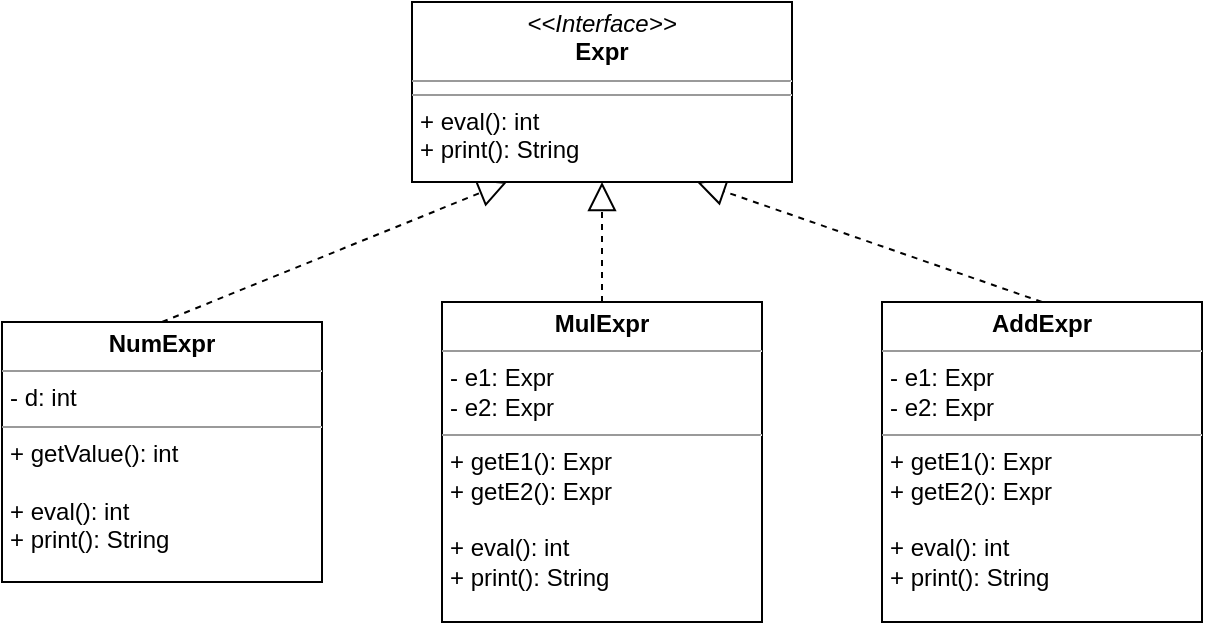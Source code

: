 <mxfile version="18.2.0" type="device"><diagram id="C5RBs43oDa-KdzZeNtuy" name="Page-1"><mxGraphModel dx="954" dy="790" grid="1" gridSize="10" guides="1" tooltips="1" connect="1" arrows="1" fold="1" page="1" pageScale="1" pageWidth="827" pageHeight="1169" math="0" shadow="0"><root><mxCell id="WIyWlLk6GJQsqaUBKTNV-0"/><mxCell id="WIyWlLk6GJQsqaUBKTNV-1" parent="WIyWlLk6GJQsqaUBKTNV-0"/><mxCell id="9lYDIDPUcdbJH0p4bTo9-1" value="&lt;p style=&quot;margin:0px;margin-top:4px;text-align:center;&quot;&gt;&lt;b&gt;NumExpr&lt;/b&gt;&lt;/p&gt;&lt;hr size=&quot;1&quot;&gt;&lt;p style=&quot;margin:0px;margin-left:4px;&quot;&gt;- d: int&lt;/p&gt;&lt;hr size=&quot;1&quot;&gt;&lt;p style=&quot;margin:0px;margin-left:4px;&quot;&gt;+ getValue(): int&lt;/p&gt;&lt;p style=&quot;margin:0px;margin-left:4px;&quot;&gt;&lt;br&gt;&lt;/p&gt;&lt;p style=&quot;margin:0px;margin-left:4px;&quot;&gt;+ eval(): int&lt;/p&gt;&lt;p style=&quot;margin:0px;margin-left:4px;&quot;&gt;+ print(): String&lt;/p&gt;" style="verticalAlign=top;align=left;overflow=fill;fontSize=12;fontFamily=Helvetica;html=1;" parent="WIyWlLk6GJQsqaUBKTNV-1" vertex="1"><mxGeometry x="80" y="260" width="160" height="130" as="geometry"/></mxCell><mxCell id="9lYDIDPUcdbJH0p4bTo9-3" value="&lt;p style=&quot;margin:0px;margin-top:4px;text-align:center;&quot;&gt;&lt;b&gt;MulExpr&lt;/b&gt;&lt;/p&gt;&lt;hr size=&quot;1&quot;&gt;&lt;p style=&quot;margin:0px;margin-left:4px;&quot;&gt;- e1: Expr&lt;/p&gt;&lt;p style=&quot;margin:0px;margin-left:4px;&quot;&gt;- e2: Expr&lt;br&gt;&lt;/p&gt;&lt;hr size=&quot;1&quot;&gt;&lt;p style=&quot;margin:0px;margin-left:4px;&quot;&gt;+ getE1(): Expr&lt;/p&gt;&lt;p style=&quot;margin:0px;margin-left:4px;&quot;&gt;+ getE2(): Expr&lt;/p&gt;&lt;p style=&quot;margin:0px;margin-left:4px;&quot;&gt;&lt;br&gt;&lt;/p&gt;&lt;p style=&quot;margin:0px;margin-left:4px;&quot;&gt;+ eval(): int&lt;/p&gt;&lt;p style=&quot;margin:0px;margin-left:4px;&quot;&gt;+ print(): String&lt;/p&gt;" style="verticalAlign=top;align=left;overflow=fill;fontSize=12;fontFamily=Helvetica;html=1;" parent="WIyWlLk6GJQsqaUBKTNV-1" vertex="1"><mxGeometry x="300" y="250" width="160" height="160" as="geometry"/></mxCell><mxCell id="9lYDIDPUcdbJH0p4bTo9-4" value="&lt;p style=&quot;margin:0px;margin-top:4px;text-align:center;&quot;&gt;&lt;b&gt;AddExpr&lt;/b&gt;&lt;/p&gt;&lt;hr size=&quot;1&quot;&gt;&lt;p style=&quot;margin:0px;margin-left:4px;&quot;&gt;- e1: Expr&lt;/p&gt;&lt;p style=&quot;margin:0px;margin-left:4px;&quot;&gt;- e2: Expr&lt;br&gt;&lt;/p&gt;&lt;hr size=&quot;1&quot;&gt;&lt;p style=&quot;margin:0px;margin-left:4px;&quot;&gt;+ getE1(): Expr&lt;/p&gt;&lt;p style=&quot;margin:0px;margin-left:4px;&quot;&gt;+ getE2(): Expr&lt;/p&gt;&lt;p style=&quot;margin:0px;margin-left:4px;&quot;&gt;&lt;br&gt;&lt;/p&gt;&lt;p style=&quot;margin:0px;margin-left:4px;&quot;&gt;+ eval(): int&lt;/p&gt;&lt;p style=&quot;margin:0px;margin-left:4px;&quot;&gt;+ print(): String&lt;/p&gt;" style="verticalAlign=top;align=left;overflow=fill;fontSize=12;fontFamily=Helvetica;html=1;" parent="WIyWlLk6GJQsqaUBKTNV-1" vertex="1"><mxGeometry x="520" y="250" width="160" height="160" as="geometry"/></mxCell><mxCell id="9lYDIDPUcdbJH0p4bTo9-5" value="" style="endArrow=block;dashed=1;endFill=0;endSize=12;html=1;rounded=0;entryX=0.5;entryY=1;entryDx=0;entryDy=0;exitX=0.5;exitY=0;exitDx=0;exitDy=0;" parent="WIyWlLk6GJQsqaUBKTNV-1" source="9lYDIDPUcdbJH0p4bTo9-3" target="9lYDIDPUcdbJH0p4bTo9-12" edge="1"><mxGeometry width="160" relative="1" as="geometry"><mxPoint x="210" y="520" as="sourcePoint"/><mxPoint x="380" y="190" as="targetPoint"/></mxGeometry></mxCell><mxCell id="9lYDIDPUcdbJH0p4bTo9-6" value="" style="endArrow=block;dashed=1;endFill=0;endSize=12;html=1;rounded=0;entryX=0.25;entryY=1;entryDx=0;entryDy=0;exitX=0.5;exitY=0;exitDx=0;exitDy=0;" parent="WIyWlLk6GJQsqaUBKTNV-1" source="9lYDIDPUcdbJH0p4bTo9-1" target="9lYDIDPUcdbJH0p4bTo9-12" edge="1"><mxGeometry width="160" relative="1" as="geometry"><mxPoint x="210" y="660" as="sourcePoint"/><mxPoint x="332.5" y="190" as="targetPoint"/></mxGeometry></mxCell><mxCell id="9lYDIDPUcdbJH0p4bTo9-7" value="" style="endArrow=block;dashed=1;endFill=0;endSize=12;html=1;rounded=0;entryX=0.75;entryY=1;entryDx=0;entryDy=0;exitX=0.5;exitY=0;exitDx=0;exitDy=0;" parent="WIyWlLk6GJQsqaUBKTNV-1" source="9lYDIDPUcdbJH0p4bTo9-4" target="9lYDIDPUcdbJH0p4bTo9-12" edge="1"><mxGeometry width="160" relative="1" as="geometry"><mxPoint x="510" y="550" as="sourcePoint"/><mxPoint x="427.5" y="190" as="targetPoint"/></mxGeometry></mxCell><mxCell id="9lYDIDPUcdbJH0p4bTo9-12" value="&lt;p style=&quot;margin:0px;margin-top:4px;text-align:center;&quot;&gt;&lt;i&gt;&amp;lt;&amp;lt;Interface&amp;gt;&amp;gt;&lt;/i&gt;&lt;br&gt;&lt;b&gt;Expr&lt;/b&gt;&lt;/p&gt;&lt;hr size=&quot;1&quot;&gt;&lt;hr size=&quot;1&quot;&gt;&lt;p style=&quot;margin:0px;margin-left:4px;&quot;&gt;+ eval(): int&lt;/p&gt;&lt;p style=&quot;margin:0px;margin-left:4px;&quot;&gt;+ print(): String&lt;br&gt;&lt;/p&gt;" style="verticalAlign=top;align=left;overflow=fill;fontSize=12;fontFamily=Helvetica;html=1;" parent="WIyWlLk6GJQsqaUBKTNV-1" vertex="1"><mxGeometry x="285" y="100" width="190" height="90" as="geometry"/></mxCell></root></mxGraphModel></diagram></mxfile>